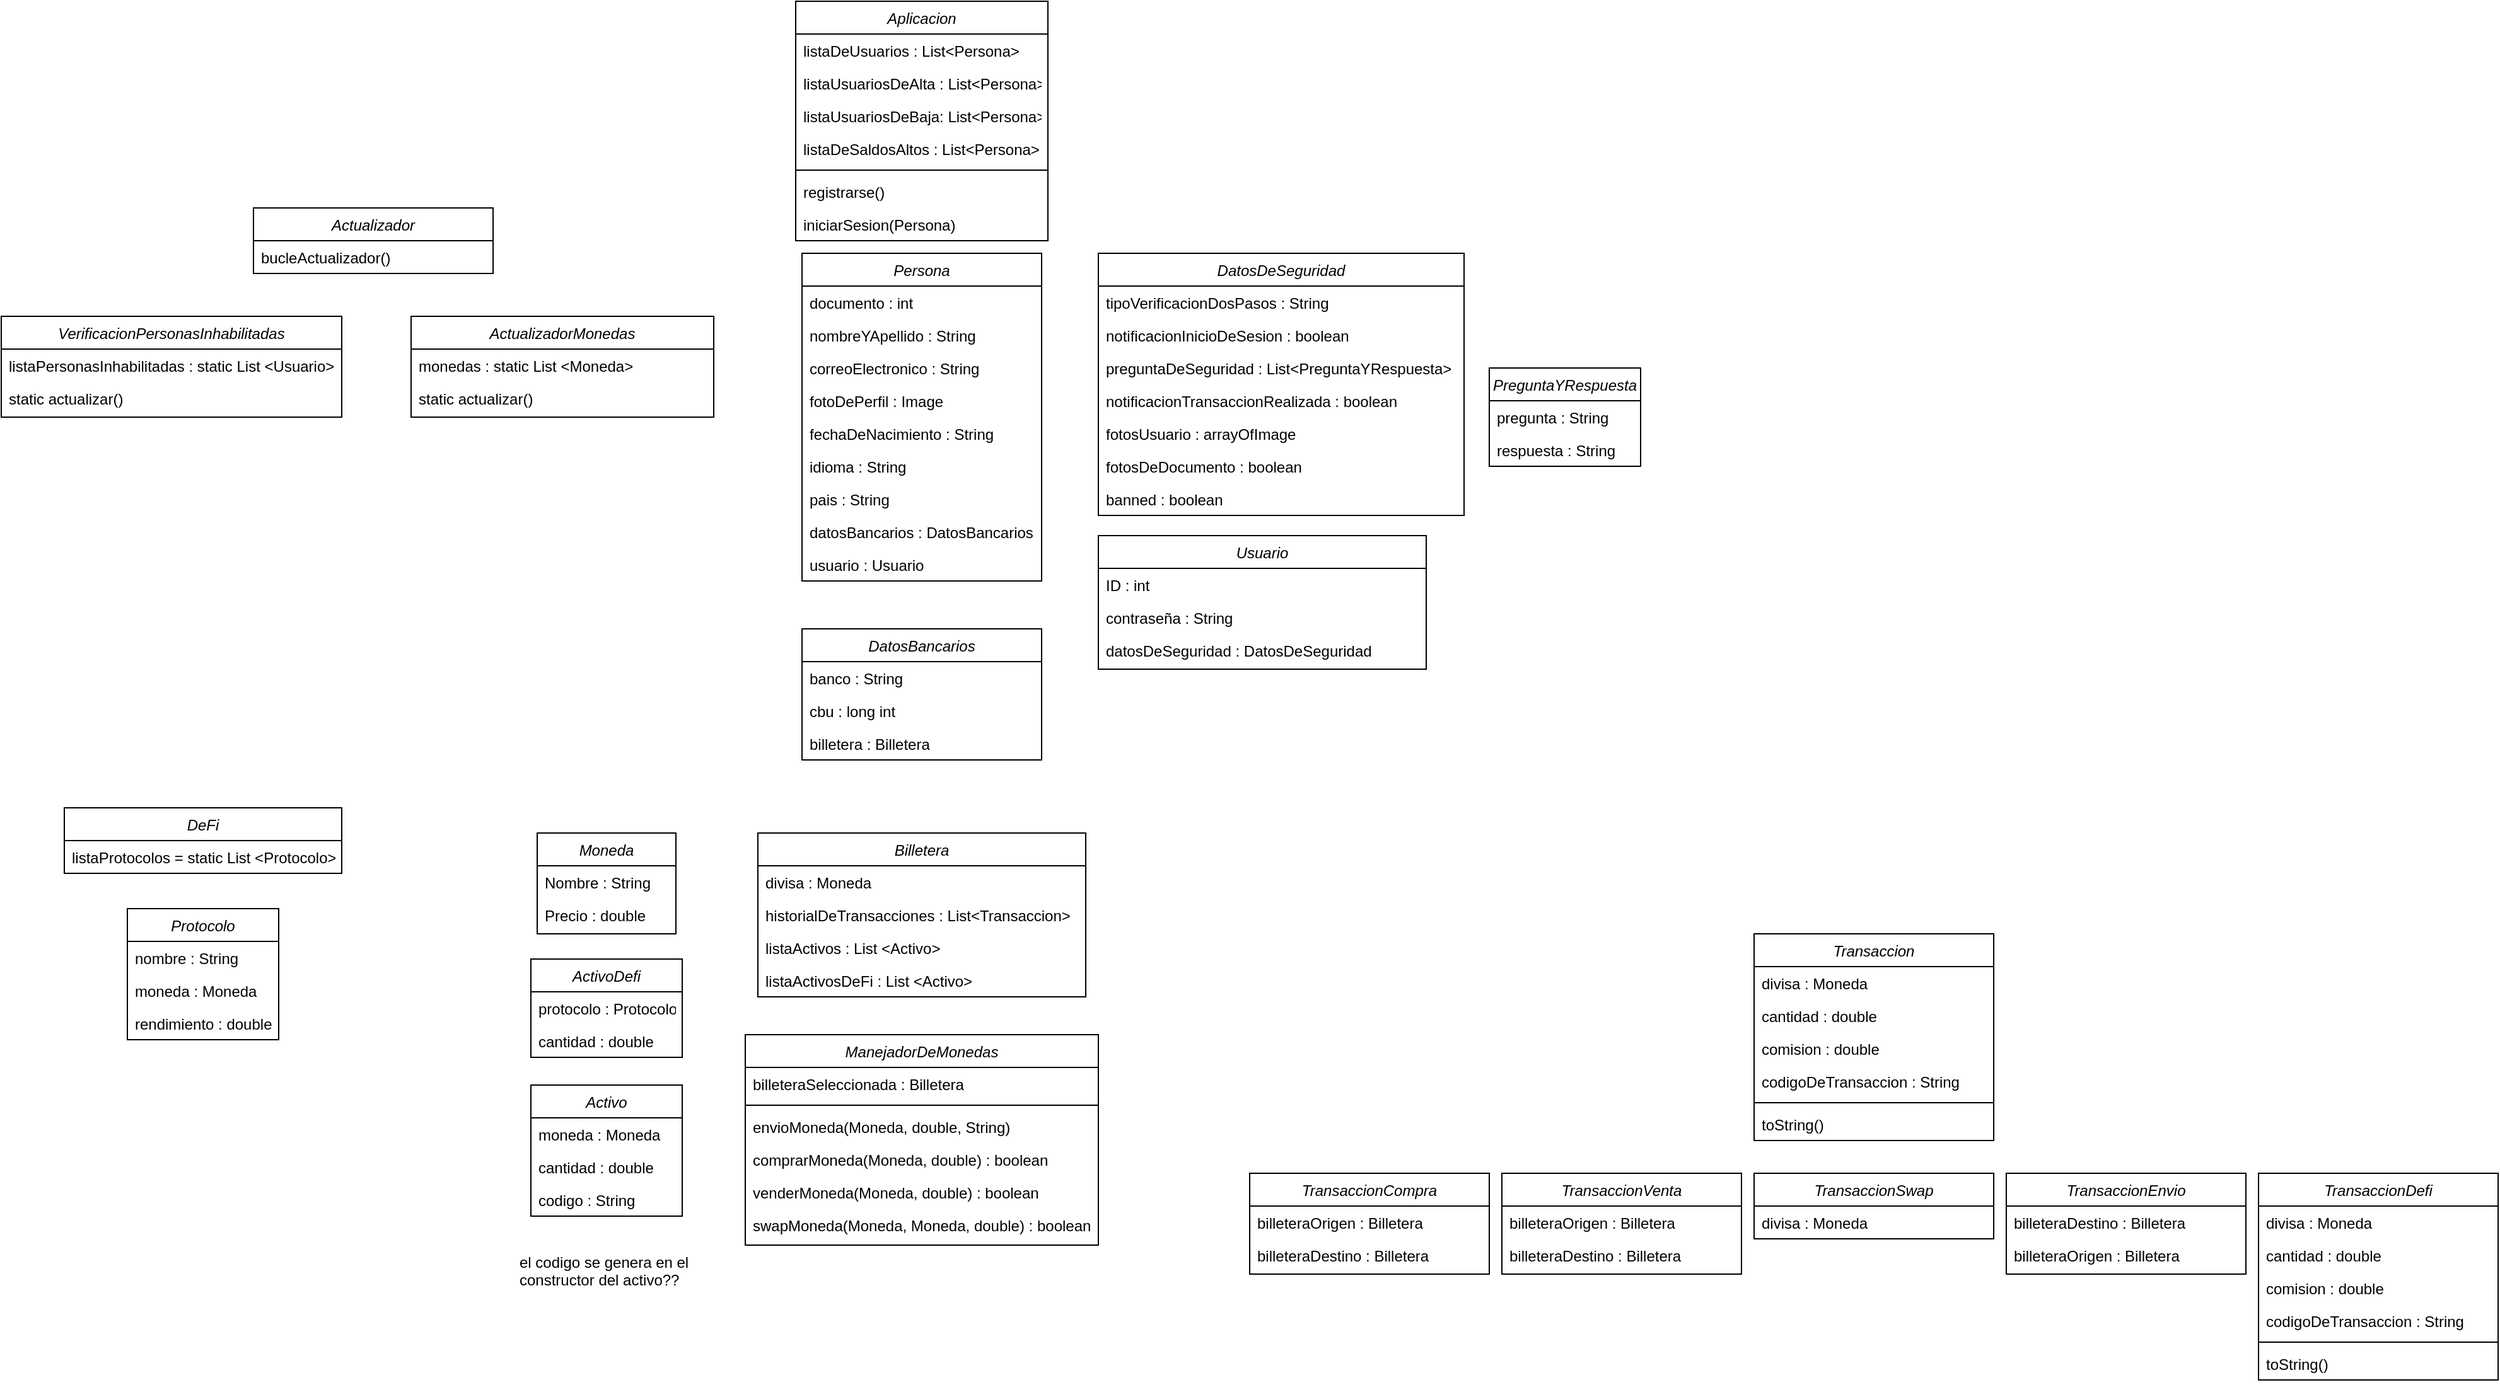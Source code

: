 <mxfile version="24.7.10">
  <diagram id="C5RBs43oDa-KdzZeNtuy" name="Page-1">
    <mxGraphModel dx="3044" dy="2636" grid="1" gridSize="10" guides="1" tooltips="1" connect="1" arrows="1" fold="1" page="1" pageScale="1" pageWidth="1600" pageHeight="1200" math="0" shadow="0">
      <root>
        <mxCell id="WIyWlLk6GJQsqaUBKTNV-0" />
        <mxCell id="WIyWlLk6GJQsqaUBKTNV-1" parent="WIyWlLk6GJQsqaUBKTNV-0" />
        <mxCell id="zkfFHV4jXpPFQw0GAbJ--0" value="Aplicacion" style="swimlane;fontStyle=2;align=center;verticalAlign=top;childLayout=stackLayout;horizontal=1;startSize=26;horizontalStack=0;resizeParent=1;resizeLast=0;collapsible=1;marginBottom=0;rounded=0;shadow=0;strokeWidth=1;" parent="WIyWlLk6GJQsqaUBKTNV-1" vertex="1">
          <mxGeometry x="1500" y="-1180" width="200" height="190" as="geometry">
            <mxRectangle x="320" y="12" width="160" height="26" as="alternateBounds" />
          </mxGeometry>
        </mxCell>
        <mxCell id="zkfFHV4jXpPFQw0GAbJ--1" value="listaDeUsuarios : List&lt;Persona&gt;" style="text;align=left;verticalAlign=top;spacingLeft=4;spacingRight=4;overflow=hidden;rotatable=0;points=[[0,0.5],[1,0.5]];portConstraint=eastwest;" parent="zkfFHV4jXpPFQw0GAbJ--0" vertex="1">
          <mxGeometry y="26" width="200" height="26" as="geometry" />
        </mxCell>
        <mxCell id="1S-B0-gOR2kUliEeF28f-2" value="listaUsuariosDeAlta : List&lt;Persona&gt;" style="text;align=left;verticalAlign=top;spacingLeft=4;spacingRight=4;overflow=hidden;rotatable=0;points=[[0,0.5],[1,0.5]];portConstraint=eastwest;" parent="zkfFHV4jXpPFQw0GAbJ--0" vertex="1">
          <mxGeometry y="52" width="200" height="26" as="geometry" />
        </mxCell>
        <mxCell id="RXBJ0WqxxfnvdXyqFnlm-50" value="listaUsuariosDeBaja: List&lt;Persona&gt;" style="text;align=left;verticalAlign=top;spacingLeft=4;spacingRight=4;overflow=hidden;rotatable=0;points=[[0,0.5],[1,0.5]];portConstraint=eastwest;" vertex="1" parent="zkfFHV4jXpPFQw0GAbJ--0">
          <mxGeometry y="78" width="200" height="26" as="geometry" />
        </mxCell>
        <mxCell id="1S-B0-gOR2kUliEeF28f-3" value="listaDeSaldosAltos : List&lt;Persona&gt;" style="text;align=left;verticalAlign=top;spacingLeft=4;spacingRight=4;overflow=hidden;rotatable=0;points=[[0,0.5],[1,0.5]];portConstraint=eastwest;" parent="zkfFHV4jXpPFQw0GAbJ--0" vertex="1">
          <mxGeometry y="104" width="200" height="26" as="geometry" />
        </mxCell>
        <mxCell id="zkfFHV4jXpPFQw0GAbJ--4" value="" style="line;html=1;strokeWidth=1;align=left;verticalAlign=middle;spacingTop=-1;spacingLeft=3;spacingRight=3;rotatable=0;labelPosition=right;points=[];portConstraint=eastwest;" parent="zkfFHV4jXpPFQw0GAbJ--0" vertex="1">
          <mxGeometry y="130" width="200" height="8" as="geometry" />
        </mxCell>
        <mxCell id="b5h74rqphBhKmtc5vDvs-13" value="registrarse()" style="text;align=left;verticalAlign=top;spacingLeft=4;spacingRight=4;overflow=hidden;rotatable=0;points=[[0,0.5],[1,0.5]];portConstraint=eastwest;rounded=0;shadow=0;html=0;" parent="zkfFHV4jXpPFQw0GAbJ--0" vertex="1">
          <mxGeometry y="138" width="200" height="26" as="geometry" />
        </mxCell>
        <mxCell id="b5h74rqphBhKmtc5vDvs-14" value="iniciarSesion(Persona)" style="text;align=left;verticalAlign=top;spacingLeft=4;spacingRight=4;overflow=hidden;rotatable=0;points=[[0,0.5],[1,0.5]];portConstraint=eastwest;rounded=0;shadow=0;html=0;" parent="zkfFHV4jXpPFQw0GAbJ--0" vertex="1">
          <mxGeometry y="164" width="200" height="26" as="geometry" />
        </mxCell>
        <mxCell id="A0QK2ImNxOVKermPS3v1-1" value="&amp;nbsp;" style="text;whiteSpace=wrap;html=1;" parent="WIyWlLk6GJQsqaUBKTNV-1" vertex="1">
          <mxGeometry x="1870" y="-240" width="40" height="40" as="geometry" />
        </mxCell>
        <mxCell id="A0QK2ImNxOVKermPS3v1-3" value="Usuario" style="swimlane;fontStyle=2;align=center;verticalAlign=top;childLayout=stackLayout;horizontal=1;startSize=26;horizontalStack=0;resizeParent=1;resizeLast=0;collapsible=1;marginBottom=0;rounded=0;shadow=0;strokeWidth=1;" parent="WIyWlLk6GJQsqaUBKTNV-1" vertex="1">
          <mxGeometry x="1740" y="-756" width="260" height="106" as="geometry">
            <mxRectangle x="230" y="140" width="160" height="26" as="alternateBounds" />
          </mxGeometry>
        </mxCell>
        <mxCell id="b5h74rqphBhKmtc5vDvs-136" value="ID : int" style="text;align=left;verticalAlign=top;spacingLeft=4;spacingRight=4;overflow=hidden;rotatable=0;points=[[0,0.5],[1,0.5]];portConstraint=eastwest;" parent="A0QK2ImNxOVKermPS3v1-3" vertex="1">
          <mxGeometry y="26" width="260" height="26" as="geometry" />
        </mxCell>
        <mxCell id="1S-B0-gOR2kUliEeF28f-7" value="contraseña : String" style="text;align=left;verticalAlign=top;spacingLeft=4;spacingRight=4;overflow=hidden;rotatable=0;points=[[0,0.5],[1,0.5]];portConstraint=eastwest;rounded=0;shadow=0;html=0;" parent="A0QK2ImNxOVKermPS3v1-3" vertex="1">
          <mxGeometry y="52" width="260" height="26" as="geometry" />
        </mxCell>
        <mxCell id="1S-B0-gOR2kUliEeF28f-20" value="datosDeSeguridad : DatosDeSeguridad" style="text;align=left;verticalAlign=top;spacingLeft=4;spacingRight=4;overflow=hidden;rotatable=0;points=[[0,0.5],[1,0.5]];portConstraint=eastwest;" parent="A0QK2ImNxOVKermPS3v1-3" vertex="1">
          <mxGeometry y="78" width="260" height="26" as="geometry" />
        </mxCell>
        <mxCell id="A0QK2ImNxOVKermPS3v1-74" value="ManejadorDeMonedas" style="swimlane;fontStyle=2;align=center;verticalAlign=top;childLayout=stackLayout;horizontal=1;startSize=26;horizontalStack=0;resizeParent=1;resizeLast=0;collapsible=1;marginBottom=0;rounded=0;shadow=0;strokeWidth=1;" parent="WIyWlLk6GJQsqaUBKTNV-1" vertex="1">
          <mxGeometry x="1460" y="-360" width="280" height="167" as="geometry">
            <mxRectangle x="320" y="12" width="160" height="26" as="alternateBounds" />
          </mxGeometry>
        </mxCell>
        <mxCell id="A0QK2ImNxOVKermPS3v1-77" value="billeteraSeleccionada : Billetera" style="text;align=left;verticalAlign=top;spacingLeft=4;spacingRight=4;overflow=hidden;rotatable=0;points=[[0,0.5],[1,0.5]];portConstraint=eastwest;" parent="A0QK2ImNxOVKermPS3v1-74" vertex="1">
          <mxGeometry y="26" width="280" height="26" as="geometry" />
        </mxCell>
        <mxCell id="A0QK2ImNxOVKermPS3v1-76" value="" style="line;html=1;strokeWidth=1;align=left;verticalAlign=middle;spacingTop=-1;spacingLeft=3;spacingRight=3;rotatable=0;labelPosition=right;points=[];portConstraint=eastwest;" parent="A0QK2ImNxOVKermPS3v1-74" vertex="1">
          <mxGeometry y="52" width="280" height="8" as="geometry" />
        </mxCell>
        <mxCell id="A0QK2ImNxOVKermPS3v1-84" value="envioMoneda(Moneda, double, String)" style="text;align=left;verticalAlign=top;spacingLeft=4;spacingRight=4;overflow=hidden;rotatable=0;points=[[0,0.5],[1,0.5]];portConstraint=eastwest;" parent="A0QK2ImNxOVKermPS3v1-74" vertex="1">
          <mxGeometry y="60" width="280" height="26" as="geometry" />
        </mxCell>
        <mxCell id="A0QK2ImNxOVKermPS3v1-78" value="comprarMoneda(Moneda, double) : boolean" style="text;align=left;verticalAlign=top;spacingLeft=4;spacingRight=4;overflow=hidden;rotatable=0;points=[[0,0.5],[1,0.5]];portConstraint=eastwest;" parent="A0QK2ImNxOVKermPS3v1-74" vertex="1">
          <mxGeometry y="86" width="280" height="26" as="geometry" />
        </mxCell>
        <mxCell id="A0QK2ImNxOVKermPS3v1-79" value="venderMoneda(Moneda, double) : boolean" style="text;align=left;verticalAlign=top;spacingLeft=4;spacingRight=4;overflow=hidden;rotatable=0;points=[[0,0.5],[1,0.5]];portConstraint=eastwest;" parent="A0QK2ImNxOVKermPS3v1-74" vertex="1">
          <mxGeometry y="112" width="280" height="26" as="geometry" />
        </mxCell>
        <mxCell id="A0QK2ImNxOVKermPS3v1-80" value="swapMoneda(Moneda, Moneda, double) : boolean" style="text;align=left;verticalAlign=top;spacingLeft=4;spacingRight=4;overflow=hidden;rotatable=0;points=[[0,0.5],[1,0.5]];portConstraint=eastwest;" parent="A0QK2ImNxOVKermPS3v1-74" vertex="1">
          <mxGeometry y="138" width="280" height="26" as="geometry" />
        </mxCell>
        <mxCell id="b5h74rqphBhKmtc5vDvs-6" value="VerificacionPersonasInhabilitadas" style="swimlane;fontStyle=2;align=center;verticalAlign=top;childLayout=stackLayout;horizontal=1;startSize=26;horizontalStack=0;resizeParent=1;resizeLast=0;collapsible=1;marginBottom=0;rounded=0;shadow=0;strokeWidth=1;" parent="WIyWlLk6GJQsqaUBKTNV-1" vertex="1">
          <mxGeometry x="870" y="-930" width="270" height="80" as="geometry">
            <mxRectangle x="320" y="12" width="160" height="26" as="alternateBounds" />
          </mxGeometry>
        </mxCell>
        <mxCell id="b5h74rqphBhKmtc5vDvs-11" value="listaPersonasInhabilitadas : static List &lt;Usuario&gt;" style="text;align=left;verticalAlign=top;spacingLeft=4;spacingRight=4;overflow=hidden;rotatable=0;points=[[0,0.5],[1,0.5]];portConstraint=eastwest;" parent="b5h74rqphBhKmtc5vDvs-6" vertex="1">
          <mxGeometry y="26" width="270" height="26" as="geometry" />
        </mxCell>
        <mxCell id="b5h74rqphBhKmtc5vDvs-12" value="static actualizar()" style="text;align=left;verticalAlign=top;spacingLeft=4;spacingRight=4;overflow=hidden;rotatable=0;points=[[0,0.5],[1,0.5]];portConstraint=eastwest;rounded=0;shadow=0;html=0;" parent="b5h74rqphBhKmtc5vDvs-6" vertex="1">
          <mxGeometry y="52" width="270" height="26" as="geometry" />
        </mxCell>
        <mxCell id="b5h74rqphBhKmtc5vDvs-25" value="Actualizador" style="swimlane;fontStyle=2;align=center;verticalAlign=top;childLayout=stackLayout;horizontal=1;startSize=26;horizontalStack=0;resizeParent=1;resizeLast=0;collapsible=1;marginBottom=0;rounded=0;shadow=0;strokeWidth=1;" parent="WIyWlLk6GJQsqaUBKTNV-1" vertex="1">
          <mxGeometry x="1070" y="-1016" width="190" height="52" as="geometry">
            <mxRectangle x="320" y="12" width="160" height="26" as="alternateBounds" />
          </mxGeometry>
        </mxCell>
        <mxCell id="b5h74rqphBhKmtc5vDvs-117" value="bucleActualizador()" style="text;align=left;verticalAlign=top;spacingLeft=4;spacingRight=4;overflow=hidden;rotatable=0;points=[[0,0.5],[1,0.5]];portConstraint=eastwest;rounded=0;shadow=0;html=0;" parent="b5h74rqphBhKmtc5vDvs-25" vertex="1">
          <mxGeometry y="26" width="190" height="26" as="geometry" />
        </mxCell>
        <mxCell id="b5h74rqphBhKmtc5vDvs-31" value="Moneda" style="swimlane;fontStyle=2;align=center;verticalAlign=top;childLayout=stackLayout;horizontal=1;startSize=26;horizontalStack=0;resizeParent=1;resizeLast=0;collapsible=1;marginBottom=0;rounded=0;shadow=0;strokeWidth=1;" parent="WIyWlLk6GJQsqaUBKTNV-1" vertex="1">
          <mxGeometry x="1295" y="-520" width="110" height="80" as="geometry">
            <mxRectangle x="320" y="12" width="160" height="26" as="alternateBounds" />
          </mxGeometry>
        </mxCell>
        <mxCell id="b5h74rqphBhKmtc5vDvs-32" value="Nombre : String" style="text;align=left;verticalAlign=top;spacingLeft=4;spacingRight=4;overflow=hidden;rotatable=0;points=[[0,0.5],[1,0.5]];portConstraint=eastwest;" parent="b5h74rqphBhKmtc5vDvs-31" vertex="1">
          <mxGeometry y="26" width="110" height="26" as="geometry" />
        </mxCell>
        <mxCell id="b5h74rqphBhKmtc5vDvs-33" value="Precio : double" style="text;align=left;verticalAlign=top;spacingLeft=4;spacingRight=4;overflow=hidden;rotatable=0;points=[[0,0.5],[1,0.5]];portConstraint=eastwest;rounded=0;shadow=0;html=0;" parent="b5h74rqphBhKmtc5vDvs-31" vertex="1">
          <mxGeometry y="52" width="110" height="26" as="geometry" />
        </mxCell>
        <mxCell id="b5h74rqphBhKmtc5vDvs-53" value="Transaccion" style="swimlane;fontStyle=2;align=center;verticalAlign=top;childLayout=stackLayout;horizontal=1;startSize=26;horizontalStack=0;resizeParent=1;resizeLast=0;collapsible=1;marginBottom=0;rounded=0;shadow=0;strokeWidth=1;" parent="WIyWlLk6GJQsqaUBKTNV-1" vertex="1">
          <mxGeometry x="2260" y="-440" width="190" height="164" as="geometry">
            <mxRectangle x="320" y="12" width="160" height="26" as="alternateBounds" />
          </mxGeometry>
        </mxCell>
        <mxCell id="b5h74rqphBhKmtc5vDvs-60" value="divisa : Moneda" style="text;align=left;verticalAlign=top;spacingLeft=4;spacingRight=4;overflow=hidden;rotatable=0;points=[[0,0.5],[1,0.5]];portConstraint=eastwest;rounded=0;shadow=0;html=0;" parent="b5h74rqphBhKmtc5vDvs-53" vertex="1">
          <mxGeometry y="26" width="190" height="26" as="geometry" />
        </mxCell>
        <mxCell id="b5h74rqphBhKmtc5vDvs-61" value="cantidad : double" style="text;align=left;verticalAlign=top;spacingLeft=4;spacingRight=4;overflow=hidden;rotatable=0;points=[[0,0.5],[1,0.5]];portConstraint=eastwest;rounded=0;shadow=0;html=0;" parent="b5h74rqphBhKmtc5vDvs-53" vertex="1">
          <mxGeometry y="52" width="190" height="26" as="geometry" />
        </mxCell>
        <mxCell id="b5h74rqphBhKmtc5vDvs-120" value="comision : double" style="text;align=left;verticalAlign=top;spacingLeft=4;spacingRight=4;overflow=hidden;rotatable=0;points=[[0,0.5],[1,0.5]];portConstraint=eastwest;rounded=0;shadow=0;html=0;" parent="b5h74rqphBhKmtc5vDvs-53" vertex="1">
          <mxGeometry y="78" width="190" height="26" as="geometry" />
        </mxCell>
        <mxCell id="1S-B0-gOR2kUliEeF28f-0" value="codigoDeTransaccion : String" style="text;align=left;verticalAlign=top;spacingLeft=4;spacingRight=4;overflow=hidden;rotatable=0;points=[[0,0.5],[1,0.5]];portConstraint=eastwest;rounded=0;shadow=0;html=0;" parent="b5h74rqphBhKmtc5vDvs-53" vertex="1">
          <mxGeometry y="104" width="190" height="26" as="geometry" />
        </mxCell>
        <mxCell id="b5h74rqphBhKmtc5vDvs-63" value="" style="line;html=1;strokeWidth=1;align=left;verticalAlign=middle;spacingTop=-1;spacingLeft=3;spacingRight=3;rotatable=0;labelPosition=right;points=[];portConstraint=eastwest;" parent="b5h74rqphBhKmtc5vDvs-53" vertex="1">
          <mxGeometry y="130" width="190" height="8" as="geometry" />
        </mxCell>
        <mxCell id="b5h74rqphBhKmtc5vDvs-62" value="toString()" style="text;align=left;verticalAlign=top;spacingLeft=4;spacingRight=4;overflow=hidden;rotatable=0;points=[[0,0.5],[1,0.5]];portConstraint=eastwest;rounded=0;shadow=0;html=0;" parent="b5h74rqphBhKmtc5vDvs-53" vertex="1">
          <mxGeometry y="138" width="190" height="26" as="geometry" />
        </mxCell>
        <mxCell id="b5h74rqphBhKmtc5vDvs-73" value="Activo" style="swimlane;fontStyle=2;align=center;verticalAlign=top;childLayout=stackLayout;horizontal=1;startSize=26;horizontalStack=0;resizeParent=1;resizeLast=0;collapsible=1;marginBottom=0;rounded=0;shadow=0;strokeWidth=1;" parent="WIyWlLk6GJQsqaUBKTNV-1" vertex="1">
          <mxGeometry x="1290" y="-320" width="120" height="104" as="geometry">
            <mxRectangle x="320" y="12" width="160" height="26" as="alternateBounds" />
          </mxGeometry>
        </mxCell>
        <mxCell id="b5h74rqphBhKmtc5vDvs-74" value="moneda : Moneda" style="text;align=left;verticalAlign=top;spacingLeft=4;spacingRight=4;overflow=hidden;rotatable=0;points=[[0,0.5],[1,0.5]];portConstraint=eastwest;" parent="b5h74rqphBhKmtc5vDvs-73" vertex="1">
          <mxGeometry y="26" width="120" height="26" as="geometry" />
        </mxCell>
        <mxCell id="b5h74rqphBhKmtc5vDvs-75" value="cantidad : double" style="text;align=left;verticalAlign=top;spacingLeft=4;spacingRight=4;overflow=hidden;rotatable=0;points=[[0,0.5],[1,0.5]];portConstraint=eastwest;rounded=0;shadow=0;html=0;" parent="b5h74rqphBhKmtc5vDvs-73" vertex="1">
          <mxGeometry y="52" width="120" height="26" as="geometry" />
        </mxCell>
        <mxCell id="1S-B0-gOR2kUliEeF28f-4" value="codigo : String" style="text;align=left;verticalAlign=top;spacingLeft=4;spacingRight=4;overflow=hidden;rotatable=0;points=[[0,0.5],[1,0.5]];portConstraint=eastwest;rounded=0;shadow=0;html=0;" parent="b5h74rqphBhKmtc5vDvs-73" vertex="1">
          <mxGeometry y="78" width="120" height="26" as="geometry" />
        </mxCell>
        <mxCell id="b5h74rqphBhKmtc5vDvs-79" value="TransaccionCompra" style="swimlane;fontStyle=2;align=center;verticalAlign=top;childLayout=stackLayout;horizontal=1;startSize=26;horizontalStack=0;resizeParent=1;resizeLast=0;collapsible=1;marginBottom=0;rounded=0;shadow=0;strokeWidth=1;" parent="WIyWlLk6GJQsqaUBKTNV-1" vertex="1">
          <mxGeometry x="1860" y="-250" width="190" height="80" as="geometry">
            <mxRectangle x="320" y="12" width="160" height="26" as="alternateBounds" />
          </mxGeometry>
        </mxCell>
        <mxCell id="b5h74rqphBhKmtc5vDvs-84" value="billeteraOrigen : Billetera" style="text;align=left;verticalAlign=top;spacingLeft=4;spacingRight=4;overflow=hidden;rotatable=0;points=[[0,0.5],[1,0.5]];portConstraint=eastwest;rounded=0;shadow=0;html=0;" parent="b5h74rqphBhKmtc5vDvs-79" vertex="1">
          <mxGeometry y="26" width="190" height="26" as="geometry" />
        </mxCell>
        <mxCell id="b5h74rqphBhKmtc5vDvs-102" value="billeteraDestino : Billetera" style="text;align=left;verticalAlign=top;spacingLeft=4;spacingRight=4;overflow=hidden;rotatable=0;points=[[0,0.5],[1,0.5]];portConstraint=eastwest;rounded=0;shadow=0;html=0;" parent="b5h74rqphBhKmtc5vDvs-79" vertex="1">
          <mxGeometry y="52" width="190" height="26" as="geometry" />
        </mxCell>
        <mxCell id="b5h74rqphBhKmtc5vDvs-85" value="TransaccionVenta" style="swimlane;fontStyle=2;align=center;verticalAlign=top;childLayout=stackLayout;horizontal=1;startSize=26;horizontalStack=0;resizeParent=1;resizeLast=0;collapsible=1;marginBottom=0;rounded=0;shadow=0;strokeWidth=1;" parent="WIyWlLk6GJQsqaUBKTNV-1" vertex="1">
          <mxGeometry x="2060" y="-250" width="190" height="80" as="geometry">
            <mxRectangle x="320" y="12" width="160" height="26" as="alternateBounds" />
          </mxGeometry>
        </mxCell>
        <mxCell id="RXBJ0WqxxfnvdXyqFnlm-0" value="billeteraOrigen : Billetera" style="text;align=left;verticalAlign=top;spacingLeft=4;spacingRight=4;overflow=hidden;rotatable=0;points=[[0,0.5],[1,0.5]];portConstraint=eastwest;rounded=0;shadow=0;html=0;" vertex="1" parent="b5h74rqphBhKmtc5vDvs-85">
          <mxGeometry y="26" width="190" height="26" as="geometry" />
        </mxCell>
        <mxCell id="RXBJ0WqxxfnvdXyqFnlm-1" value="billeteraDestino : Billetera" style="text;align=left;verticalAlign=top;spacingLeft=4;spacingRight=4;overflow=hidden;rotatable=0;points=[[0,0.5],[1,0.5]];portConstraint=eastwest;rounded=0;shadow=0;html=0;" vertex="1" parent="b5h74rqphBhKmtc5vDvs-85">
          <mxGeometry y="52" width="190" height="26" as="geometry" />
        </mxCell>
        <mxCell id="b5h74rqphBhKmtc5vDvs-91" value="TransaccionSwap" style="swimlane;fontStyle=2;align=center;verticalAlign=top;childLayout=stackLayout;horizontal=1;startSize=26;horizontalStack=0;resizeParent=1;resizeLast=0;collapsible=1;marginBottom=0;rounded=0;shadow=0;strokeWidth=1;" parent="WIyWlLk6GJQsqaUBKTNV-1" vertex="1">
          <mxGeometry x="2260" y="-250" width="190" height="52" as="geometry">
            <mxRectangle x="320" y="12" width="160" height="26" as="alternateBounds" />
          </mxGeometry>
        </mxCell>
        <mxCell id="b5h74rqphBhKmtc5vDvs-105" value="divisa : Moneda" style="text;align=left;verticalAlign=top;spacingLeft=4;spacingRight=4;overflow=hidden;rotatable=0;points=[[0,0.5],[1,0.5]];portConstraint=eastwest;rounded=0;shadow=0;html=0;" parent="b5h74rqphBhKmtc5vDvs-91" vertex="1">
          <mxGeometry y="26" width="190" height="26" as="geometry" />
        </mxCell>
        <mxCell id="b5h74rqphBhKmtc5vDvs-96" value="TransaccionEnvio" style="swimlane;fontStyle=2;align=center;verticalAlign=top;childLayout=stackLayout;horizontal=1;startSize=26;horizontalStack=0;resizeParent=1;resizeLast=0;collapsible=1;marginBottom=0;rounded=0;shadow=0;strokeWidth=1;" parent="WIyWlLk6GJQsqaUBKTNV-1" vertex="1">
          <mxGeometry x="2460" y="-250" width="190" height="80" as="geometry">
            <mxRectangle x="320" y="12" width="160" height="26" as="alternateBounds" />
          </mxGeometry>
        </mxCell>
        <mxCell id="RXBJ0WqxxfnvdXyqFnlm-3" value="billeteraDestino : Billetera" style="text;align=left;verticalAlign=top;spacingLeft=4;spacingRight=4;overflow=hidden;rotatable=0;points=[[0,0.5],[1,0.5]];portConstraint=eastwest;rounded=0;shadow=0;html=0;" vertex="1" parent="b5h74rqphBhKmtc5vDvs-96">
          <mxGeometry y="26" width="190" height="26" as="geometry" />
        </mxCell>
        <mxCell id="RXBJ0WqxxfnvdXyqFnlm-2" value="billeteraOrigen : Billetera" style="text;align=left;verticalAlign=top;spacingLeft=4;spacingRight=4;overflow=hidden;rotatable=0;points=[[0,0.5],[1,0.5]];portConstraint=eastwest;rounded=0;shadow=0;html=0;" vertex="1" parent="b5h74rqphBhKmtc5vDvs-96">
          <mxGeometry y="52" width="190" height="26" as="geometry" />
        </mxCell>
        <mxCell id="b5h74rqphBhKmtc5vDvs-112" value="ActualizadorMonedas" style="swimlane;fontStyle=2;align=center;verticalAlign=top;childLayout=stackLayout;horizontal=1;startSize=26;horizontalStack=0;resizeParent=1;resizeLast=0;collapsible=1;marginBottom=0;rounded=0;shadow=0;strokeWidth=1;" parent="WIyWlLk6GJQsqaUBKTNV-1" vertex="1">
          <mxGeometry x="1195" y="-930" width="240" height="80" as="geometry">
            <mxRectangle x="320" y="12" width="160" height="26" as="alternateBounds" />
          </mxGeometry>
        </mxCell>
        <mxCell id="b5h74rqphBhKmtc5vDvs-115" value="monedas : static List &lt;Moneda&gt;" style="text;align=left;verticalAlign=top;spacingLeft=4;spacingRight=4;overflow=hidden;rotatable=0;points=[[0,0.5],[1,0.5]];portConstraint=eastwest;" parent="b5h74rqphBhKmtc5vDvs-112" vertex="1">
          <mxGeometry y="26" width="240" height="26" as="geometry" />
        </mxCell>
        <mxCell id="b5h74rqphBhKmtc5vDvs-116" value="static actualizar()" style="text;align=left;verticalAlign=top;spacingLeft=4;spacingRight=4;overflow=hidden;rotatable=0;points=[[0,0.5],[1,0.5]];portConstraint=eastwest;rounded=0;shadow=0;html=0;" parent="b5h74rqphBhKmtc5vDvs-112" vertex="1">
          <mxGeometry y="52" width="240" height="26" as="geometry" />
        </mxCell>
        <mxCell id="b5h74rqphBhKmtc5vDvs-126" value="DeFi" style="swimlane;fontStyle=2;align=center;verticalAlign=top;childLayout=stackLayout;horizontal=1;startSize=26;horizontalStack=0;resizeParent=1;resizeLast=0;collapsible=1;marginBottom=0;rounded=0;shadow=0;strokeWidth=1;" parent="WIyWlLk6GJQsqaUBKTNV-1" vertex="1">
          <mxGeometry x="920" y="-540" width="220" height="52" as="geometry">
            <mxRectangle x="320" y="12" width="160" height="26" as="alternateBounds" />
          </mxGeometry>
        </mxCell>
        <mxCell id="RXBJ0WqxxfnvdXyqFnlm-10" value="listaProtocolos = static List &lt;Protocolo&gt;" style="text;align=left;verticalAlign=top;spacingLeft=4;spacingRight=4;overflow=hidden;rotatable=0;points=[[0,0.5],[1,0.5]];portConstraint=eastwest;" vertex="1" parent="b5h74rqphBhKmtc5vDvs-126">
          <mxGeometry y="26" width="220" height="26" as="geometry" />
        </mxCell>
        <mxCell id="b5h74rqphBhKmtc5vDvs-130" value="Persona" style="swimlane;fontStyle=2;align=center;verticalAlign=top;childLayout=stackLayout;horizontal=1;startSize=26;horizontalStack=0;resizeParent=1;resizeLast=0;collapsible=1;marginBottom=0;rounded=0;shadow=0;strokeWidth=1;" parent="WIyWlLk6GJQsqaUBKTNV-1" vertex="1">
          <mxGeometry x="1505" y="-980" width="190" height="260" as="geometry">
            <mxRectangle x="320" y="12" width="160" height="26" as="alternateBounds" />
          </mxGeometry>
        </mxCell>
        <mxCell id="b5h74rqphBhKmtc5vDvs-141" value="documento : int" style="text;align=left;verticalAlign=top;spacingLeft=4;spacingRight=4;overflow=hidden;rotatable=0;points=[[0,0.5],[1,0.5]];portConstraint=eastwest;rounded=0;shadow=0;html=0;" parent="b5h74rqphBhKmtc5vDvs-130" vertex="1">
          <mxGeometry y="26" width="190" height="26" as="geometry" />
        </mxCell>
        <mxCell id="b5h74rqphBhKmtc5vDvs-137" value="nombreYApellido : String" style="text;align=left;verticalAlign=top;spacingLeft=4;spacingRight=4;overflow=hidden;rotatable=0;points=[[0,0.5],[1,0.5]];portConstraint=eastwest;" parent="b5h74rqphBhKmtc5vDvs-130" vertex="1">
          <mxGeometry y="52" width="190" height="26" as="geometry" />
        </mxCell>
        <mxCell id="b5h74rqphBhKmtc5vDvs-138" value="correoElectronico : String" style="text;align=left;verticalAlign=top;spacingLeft=4;spacingRight=4;overflow=hidden;rotatable=0;points=[[0,0.5],[1,0.5]];portConstraint=eastwest;rounded=0;shadow=0;html=0;" parent="b5h74rqphBhKmtc5vDvs-130" vertex="1">
          <mxGeometry y="78" width="190" height="26" as="geometry" />
        </mxCell>
        <mxCell id="b5h74rqphBhKmtc5vDvs-143" value="fotoDePerfil : Image" style="text;align=left;verticalAlign=top;spacingLeft=4;spacingRight=4;overflow=hidden;rotatable=0;points=[[0,0.5],[1,0.5]];portConstraint=eastwest;rounded=0;shadow=0;html=0;" parent="b5h74rqphBhKmtc5vDvs-130" vertex="1">
          <mxGeometry y="104" width="190" height="26" as="geometry" />
        </mxCell>
        <mxCell id="b5h74rqphBhKmtc5vDvs-142" value="fechaDeNacimiento : String" style="text;align=left;verticalAlign=top;spacingLeft=4;spacingRight=4;overflow=hidden;rotatable=0;points=[[0,0.5],[1,0.5]];portConstraint=eastwest;rounded=0;shadow=0;html=0;" parent="b5h74rqphBhKmtc5vDvs-130" vertex="1">
          <mxGeometry y="130" width="190" height="26" as="geometry" />
        </mxCell>
        <mxCell id="b5h74rqphBhKmtc5vDvs-140" value="idioma : String" style="text;align=left;verticalAlign=top;spacingLeft=4;spacingRight=4;overflow=hidden;rotatable=0;points=[[0,0.5],[1,0.5]];portConstraint=eastwest;rounded=0;shadow=0;html=0;" parent="b5h74rqphBhKmtc5vDvs-130" vertex="1">
          <mxGeometry y="156" width="190" height="26" as="geometry" />
        </mxCell>
        <mxCell id="b5h74rqphBhKmtc5vDvs-139" value="pais : String" style="text;align=left;verticalAlign=top;spacingLeft=4;spacingRight=4;overflow=hidden;rotatable=0;points=[[0,0.5],[1,0.5]];portConstraint=eastwest;rounded=0;shadow=0;html=0;" parent="b5h74rqphBhKmtc5vDvs-130" vertex="1">
          <mxGeometry y="182" width="190" height="26" as="geometry" />
        </mxCell>
        <mxCell id="1S-B0-gOR2kUliEeF28f-18" value="datosBancarios : DatosBancarios" style="text;align=left;verticalAlign=top;spacingLeft=4;spacingRight=4;overflow=hidden;rotatable=0;points=[[0,0.5],[1,0.5]];portConstraint=eastwest;rounded=0;shadow=0;html=0;" parent="b5h74rqphBhKmtc5vDvs-130" vertex="1">
          <mxGeometry y="208" width="190" height="26" as="geometry" />
        </mxCell>
        <mxCell id="1S-B0-gOR2kUliEeF28f-19" value="usuario : Usuario" style="text;align=left;verticalAlign=top;spacingLeft=4;spacingRight=4;overflow=hidden;rotatable=0;points=[[0,0.5],[1,0.5]];portConstraint=eastwest;rounded=0;shadow=0;html=0;" parent="b5h74rqphBhKmtc5vDvs-130" vertex="1">
          <mxGeometry y="234" width="190" height="26" as="geometry" />
        </mxCell>
        <mxCell id="b5h74rqphBhKmtc5vDvs-145" value="DatosDeSeguridad" style="swimlane;fontStyle=2;align=center;verticalAlign=top;childLayout=stackLayout;horizontal=1;startSize=26;horizontalStack=0;resizeParent=1;resizeLast=0;collapsible=1;marginBottom=0;rounded=0;shadow=0;strokeWidth=1;" parent="WIyWlLk6GJQsqaUBKTNV-1" vertex="1">
          <mxGeometry x="1740" y="-980" width="290" height="208" as="geometry">
            <mxRectangle x="320" y="12" width="160" height="26" as="alternateBounds" />
          </mxGeometry>
        </mxCell>
        <mxCell id="b5h74rqphBhKmtc5vDvs-155" value="tipoVerificacionDosPasos : String" style="text;align=left;verticalAlign=top;spacingLeft=4;spacingRight=4;overflow=hidden;rotatable=0;points=[[0,0.5],[1,0.5]];portConstraint=eastwest;" parent="b5h74rqphBhKmtc5vDvs-145" vertex="1">
          <mxGeometry y="26" width="290" height="26" as="geometry" />
        </mxCell>
        <mxCell id="b5h74rqphBhKmtc5vDvs-23" value="notificacionInicioDeSesion : boolean" style="text;align=left;verticalAlign=top;spacingLeft=4;spacingRight=4;overflow=hidden;rotatable=0;points=[[0,0.5],[1,0.5]];portConstraint=eastwest;rounded=0;shadow=0;html=0;" parent="b5h74rqphBhKmtc5vDvs-145" vertex="1">
          <mxGeometry y="52" width="290" height="26" as="geometry" />
        </mxCell>
        <mxCell id="b5h74rqphBhKmtc5vDvs-22" value="preguntaDeSeguridad : List&lt;PreguntaYRespuesta&gt;" style="text;align=left;verticalAlign=top;spacingLeft=4;spacingRight=4;overflow=hidden;rotatable=0;points=[[0,0.5],[1,0.5]];portConstraint=eastwest;rounded=0;shadow=0;html=0;" parent="b5h74rqphBhKmtc5vDvs-145" vertex="1">
          <mxGeometry y="78" width="290" height="26" as="geometry" />
        </mxCell>
        <mxCell id="b5h74rqphBhKmtc5vDvs-24" value="notificacionTransaccionRealizada : boolean" style="text;align=left;verticalAlign=top;spacingLeft=4;spacingRight=4;overflow=hidden;rotatable=0;points=[[0,0.5],[1,0.5]];portConstraint=eastwest;rounded=0;shadow=0;html=0;" parent="b5h74rqphBhKmtc5vDvs-145" vertex="1">
          <mxGeometry y="104" width="290" height="26" as="geometry" />
        </mxCell>
        <mxCell id="1S-B0-gOR2kUliEeF28f-24" value="fotosUsuario : arrayOfImage" style="text;align=left;verticalAlign=top;spacingLeft=4;spacingRight=4;overflow=hidden;rotatable=0;points=[[0,0.5],[1,0.5]];portConstraint=eastwest;rounded=0;shadow=0;html=0;" parent="b5h74rqphBhKmtc5vDvs-145" vertex="1">
          <mxGeometry y="130" width="290" height="26" as="geometry" />
        </mxCell>
        <mxCell id="b5h74rqphBhKmtc5vDvs-166" value="fotosDeDocumento : boolean" style="text;align=left;verticalAlign=top;spacingLeft=4;spacingRight=4;overflow=hidden;rotatable=0;points=[[0,0.5],[1,0.5]];portConstraint=eastwest;rounded=0;shadow=0;html=0;" parent="b5h74rqphBhKmtc5vDvs-145" vertex="1">
          <mxGeometry y="156" width="290" height="26" as="geometry" />
        </mxCell>
        <mxCell id="1S-B0-gOR2kUliEeF28f-23" value="banned : boolean" style="text;align=left;verticalAlign=top;spacingLeft=4;spacingRight=4;overflow=hidden;rotatable=0;points=[[0,0.5],[1,0.5]];portConstraint=eastwest;rounded=0;shadow=0;html=0;" parent="b5h74rqphBhKmtc5vDvs-145" vertex="1">
          <mxGeometry y="182" width="290" height="26" as="geometry" />
        </mxCell>
        <mxCell id="b5h74rqphBhKmtc5vDvs-157" value="Billetera" style="swimlane;fontStyle=2;align=center;verticalAlign=top;childLayout=stackLayout;horizontal=1;startSize=26;horizontalStack=0;resizeParent=1;resizeLast=0;collapsible=1;marginBottom=0;rounded=0;shadow=0;strokeWidth=1;" parent="WIyWlLk6GJQsqaUBKTNV-1" vertex="1">
          <mxGeometry x="1470" y="-520" width="260" height="130" as="geometry">
            <mxRectangle x="320" y="12" width="160" height="26" as="alternateBounds" />
          </mxGeometry>
        </mxCell>
        <mxCell id="b5h74rqphBhKmtc5vDvs-163" value="divisa : Moneda" style="text;align=left;verticalAlign=top;spacingLeft=4;spacingRight=4;overflow=hidden;rotatable=0;points=[[0,0.5],[1,0.5]];portConstraint=eastwest;rounded=0;shadow=0;html=0;" parent="b5h74rqphBhKmtc5vDvs-157" vertex="1">
          <mxGeometry y="26" width="260" height="26" as="geometry" />
        </mxCell>
        <mxCell id="b5h74rqphBhKmtc5vDvs-165" value="historialDeTransacciones : List&lt;Transaccion&gt;" style="text;align=left;verticalAlign=top;spacingLeft=4;spacingRight=4;overflow=hidden;rotatable=0;points=[[0,0.5],[1,0.5]];portConstraint=eastwest;rounded=0;shadow=0;html=0;" parent="b5h74rqphBhKmtc5vDvs-157" vertex="1">
          <mxGeometry y="52" width="260" height="26" as="geometry" />
        </mxCell>
        <mxCell id="b5h74rqphBhKmtc5vDvs-164" value="listaActivos : List &lt;Activo&gt;" style="text;align=left;verticalAlign=top;spacingLeft=4;spacingRight=4;overflow=hidden;rotatable=0;points=[[0,0.5],[1,0.5]];portConstraint=eastwest;rounded=0;shadow=0;html=0;" parent="b5h74rqphBhKmtc5vDvs-157" vertex="1">
          <mxGeometry y="78" width="260" height="26" as="geometry" />
        </mxCell>
        <mxCell id="RXBJ0WqxxfnvdXyqFnlm-12" value="listaActivosDeFi : List &lt;Activo&gt;" style="text;align=left;verticalAlign=top;spacingLeft=4;spacingRight=4;overflow=hidden;rotatable=0;points=[[0,0.5],[1,0.5]];portConstraint=eastwest;rounded=0;shadow=0;html=0;" vertex="1" parent="b5h74rqphBhKmtc5vDvs-157">
          <mxGeometry y="104" width="260" height="26" as="geometry" />
        </mxCell>
        <mxCell id="1S-B0-gOR2kUliEeF28f-9" value="DatosBancarios" style="swimlane;fontStyle=2;align=center;verticalAlign=top;childLayout=stackLayout;horizontal=1;startSize=26;horizontalStack=0;resizeParent=1;resizeLast=0;collapsible=1;marginBottom=0;rounded=0;shadow=0;strokeWidth=1;" parent="WIyWlLk6GJQsqaUBKTNV-1" vertex="1">
          <mxGeometry x="1505" y="-682" width="190" height="104" as="geometry">
            <mxRectangle x="320" y="12" width="160" height="26" as="alternateBounds" />
          </mxGeometry>
        </mxCell>
        <mxCell id="1S-B0-gOR2kUliEeF28f-21" value="banco : String" style="text;align=left;verticalAlign=top;spacingLeft=4;spacingRight=4;overflow=hidden;rotatable=0;points=[[0,0.5],[1,0.5]];portConstraint=eastwest;" parent="1S-B0-gOR2kUliEeF28f-9" vertex="1">
          <mxGeometry y="26" width="190" height="26" as="geometry" />
        </mxCell>
        <mxCell id="1S-B0-gOR2kUliEeF28f-22" value="cbu : long int" style="text;align=left;verticalAlign=top;spacingLeft=4;spacingRight=4;overflow=hidden;rotatable=0;points=[[0,0.5],[1,0.5]];portConstraint=eastwest;" parent="1S-B0-gOR2kUliEeF28f-9" vertex="1">
          <mxGeometry y="52" width="190" height="26" as="geometry" />
        </mxCell>
        <mxCell id="RXBJ0WqxxfnvdXyqFnlm-22" value="billetera : Billetera" style="text;align=left;verticalAlign=top;spacingLeft=4;spacingRight=4;overflow=hidden;rotatable=0;points=[[0,0.5],[1,0.5]];portConstraint=eastwest;" vertex="1" parent="1S-B0-gOR2kUliEeF28f-9">
          <mxGeometry y="78" width="190" height="26" as="geometry" />
        </mxCell>
        <mxCell id="1S-B0-gOR2kUliEeF28f-26" value="TransaccionDefi" style="swimlane;fontStyle=2;align=center;verticalAlign=top;childLayout=stackLayout;horizontal=1;startSize=26;horizontalStack=0;resizeParent=1;resizeLast=0;collapsible=1;marginBottom=0;rounded=0;shadow=0;strokeWidth=1;" parent="WIyWlLk6GJQsqaUBKTNV-1" vertex="1">
          <mxGeometry x="2660" y="-250" width="190" height="164" as="geometry">
            <mxRectangle x="320" y="12" width="160" height="26" as="alternateBounds" />
          </mxGeometry>
        </mxCell>
        <mxCell id="1S-B0-gOR2kUliEeF28f-27" value="divisa : Moneda" style="text;align=left;verticalAlign=top;spacingLeft=4;spacingRight=4;overflow=hidden;rotatable=0;points=[[0,0.5],[1,0.5]];portConstraint=eastwest;rounded=0;shadow=0;html=0;" parent="1S-B0-gOR2kUliEeF28f-26" vertex="1">
          <mxGeometry y="26" width="190" height="26" as="geometry" />
        </mxCell>
        <mxCell id="1S-B0-gOR2kUliEeF28f-28" value="cantidad : double" style="text;align=left;verticalAlign=top;spacingLeft=4;spacingRight=4;overflow=hidden;rotatable=0;points=[[0,0.5],[1,0.5]];portConstraint=eastwest;rounded=0;shadow=0;html=0;" parent="1S-B0-gOR2kUliEeF28f-26" vertex="1">
          <mxGeometry y="52" width="190" height="26" as="geometry" />
        </mxCell>
        <mxCell id="1S-B0-gOR2kUliEeF28f-29" value="comision : double" style="text;align=left;verticalAlign=top;spacingLeft=4;spacingRight=4;overflow=hidden;rotatable=0;points=[[0,0.5],[1,0.5]];portConstraint=eastwest;rounded=0;shadow=0;html=0;" parent="1S-B0-gOR2kUliEeF28f-26" vertex="1">
          <mxGeometry y="78" width="190" height="26" as="geometry" />
        </mxCell>
        <mxCell id="1S-B0-gOR2kUliEeF28f-30" value="codigoDeTransaccion : String" style="text;align=left;verticalAlign=top;spacingLeft=4;spacingRight=4;overflow=hidden;rotatable=0;points=[[0,0.5],[1,0.5]];portConstraint=eastwest;rounded=0;shadow=0;html=0;" parent="1S-B0-gOR2kUliEeF28f-26" vertex="1">
          <mxGeometry y="104" width="190" height="26" as="geometry" />
        </mxCell>
        <mxCell id="1S-B0-gOR2kUliEeF28f-31" value="" style="line;html=1;strokeWidth=1;align=left;verticalAlign=middle;spacingTop=-1;spacingLeft=3;spacingRight=3;rotatable=0;labelPosition=right;points=[];portConstraint=eastwest;" parent="1S-B0-gOR2kUliEeF28f-26" vertex="1">
          <mxGeometry y="130" width="190" height="8" as="geometry" />
        </mxCell>
        <mxCell id="1S-B0-gOR2kUliEeF28f-32" value="toString()" style="text;align=left;verticalAlign=top;spacingLeft=4;spacingRight=4;overflow=hidden;rotatable=0;points=[[0,0.5],[1,0.5]];portConstraint=eastwest;rounded=0;shadow=0;html=0;" parent="1S-B0-gOR2kUliEeF28f-26" vertex="1">
          <mxGeometry y="138" width="190" height="26" as="geometry" />
        </mxCell>
        <mxCell id="RXBJ0WqxxfnvdXyqFnlm-6" value="Protocolo" style="swimlane;fontStyle=2;align=center;verticalAlign=top;childLayout=stackLayout;horizontal=1;startSize=26;horizontalStack=0;resizeParent=1;resizeLast=0;collapsible=1;marginBottom=0;rounded=0;shadow=0;strokeWidth=1;" vertex="1" parent="WIyWlLk6GJQsqaUBKTNV-1">
          <mxGeometry x="970" y="-460" width="120" height="104" as="geometry">
            <mxRectangle x="320" y="12" width="160" height="26" as="alternateBounds" />
          </mxGeometry>
        </mxCell>
        <mxCell id="RXBJ0WqxxfnvdXyqFnlm-9" value="nombre : String" style="text;align=left;verticalAlign=top;spacingLeft=4;spacingRight=4;overflow=hidden;rotatable=0;points=[[0,0.5],[1,0.5]];portConstraint=eastwest;" vertex="1" parent="RXBJ0WqxxfnvdXyqFnlm-6">
          <mxGeometry y="26" width="120" height="26" as="geometry" />
        </mxCell>
        <mxCell id="RXBJ0WqxxfnvdXyqFnlm-7" value="moneda : Moneda" style="text;align=left;verticalAlign=top;spacingLeft=4;spacingRight=4;overflow=hidden;rotatable=0;points=[[0,0.5],[1,0.5]];portConstraint=eastwest;" vertex="1" parent="RXBJ0WqxxfnvdXyqFnlm-6">
          <mxGeometry y="52" width="120" height="26" as="geometry" />
        </mxCell>
        <mxCell id="RXBJ0WqxxfnvdXyqFnlm-8" value="rendimiento : double" style="text;align=left;verticalAlign=top;spacingLeft=4;spacingRight=4;overflow=hidden;rotatable=0;points=[[0,0.5],[1,0.5]];portConstraint=eastwest;rounded=0;shadow=0;html=0;" vertex="1" parent="RXBJ0WqxxfnvdXyqFnlm-6">
          <mxGeometry y="78" width="120" height="26" as="geometry" />
        </mxCell>
        <mxCell id="RXBJ0WqxxfnvdXyqFnlm-13" value="ActivoDefi" style="swimlane;fontStyle=2;align=center;verticalAlign=top;childLayout=stackLayout;horizontal=1;startSize=26;horizontalStack=0;resizeParent=1;resizeLast=0;collapsible=1;marginBottom=0;rounded=0;shadow=0;strokeWidth=1;" vertex="1" parent="WIyWlLk6GJQsqaUBKTNV-1">
          <mxGeometry x="1290" y="-420" width="120" height="78" as="geometry">
            <mxRectangle x="320" y="12" width="160" height="26" as="alternateBounds" />
          </mxGeometry>
        </mxCell>
        <mxCell id="RXBJ0WqxxfnvdXyqFnlm-20" value="protocolo : Protocolo" style="text;align=left;verticalAlign=top;spacingLeft=4;spacingRight=4;overflow=hidden;rotatable=0;points=[[0,0.5],[1,0.5]];portConstraint=eastwest;" vertex="1" parent="RXBJ0WqxxfnvdXyqFnlm-13">
          <mxGeometry y="26" width="120" height="26" as="geometry" />
        </mxCell>
        <mxCell id="RXBJ0WqxxfnvdXyqFnlm-18" value="cantidad : double" style="text;align=left;verticalAlign=top;spacingLeft=4;spacingRight=4;overflow=hidden;rotatable=0;points=[[0,0.5],[1,0.5]];portConstraint=eastwest;" vertex="1" parent="RXBJ0WqxxfnvdXyqFnlm-13">
          <mxGeometry y="52" width="120" height="26" as="geometry" />
        </mxCell>
        <mxCell id="RXBJ0WqxxfnvdXyqFnlm-25" value="PreguntaYRespuesta" style="swimlane;fontStyle=2;align=center;verticalAlign=top;childLayout=stackLayout;horizontal=1;startSize=26;horizontalStack=0;resizeParent=1;resizeLast=0;collapsible=1;marginBottom=0;rounded=0;shadow=0;strokeWidth=1;" vertex="1" parent="WIyWlLk6GJQsqaUBKTNV-1">
          <mxGeometry x="2050" y="-889" width="120" height="78" as="geometry">
            <mxRectangle x="320" y="12" width="160" height="26" as="alternateBounds" />
          </mxGeometry>
        </mxCell>
        <mxCell id="RXBJ0WqxxfnvdXyqFnlm-34" value="pregunta : String" style="text;align=left;verticalAlign=top;spacingLeft=4;spacingRight=4;overflow=hidden;rotatable=0;points=[[0,0.5],[1,0.5]];portConstraint=eastwest;rounded=0;shadow=0;html=0;" vertex="1" parent="RXBJ0WqxxfnvdXyqFnlm-25">
          <mxGeometry y="26" width="120" height="26" as="geometry" />
        </mxCell>
        <mxCell id="RXBJ0WqxxfnvdXyqFnlm-35" value="respuesta : String" style="text;align=left;verticalAlign=top;spacingLeft=4;spacingRight=4;overflow=hidden;rotatable=0;points=[[0,0.5],[1,0.5]];portConstraint=eastwest;rounded=0;shadow=0;html=0;" vertex="1" parent="RXBJ0WqxxfnvdXyqFnlm-25">
          <mxGeometry y="52" width="120" height="26" as="geometry" />
        </mxCell>
        <mxCell id="RXBJ0WqxxfnvdXyqFnlm-45" value="el codigo se genera en el &#xa;constructor del activo??" style="text;align=left;verticalAlign=top;spacingLeft=4;spacingRight=4;overflow=hidden;rotatable=0;points=[[0,0.5],[1,0.5]];portConstraint=eastwest;rounded=0;shadow=0;html=0;" vertex="1" parent="WIyWlLk6GJQsqaUBKTNV-1">
          <mxGeometry x="1275" y="-193" width="150" height="50" as="geometry" />
        </mxCell>
      </root>
    </mxGraphModel>
  </diagram>
</mxfile>
